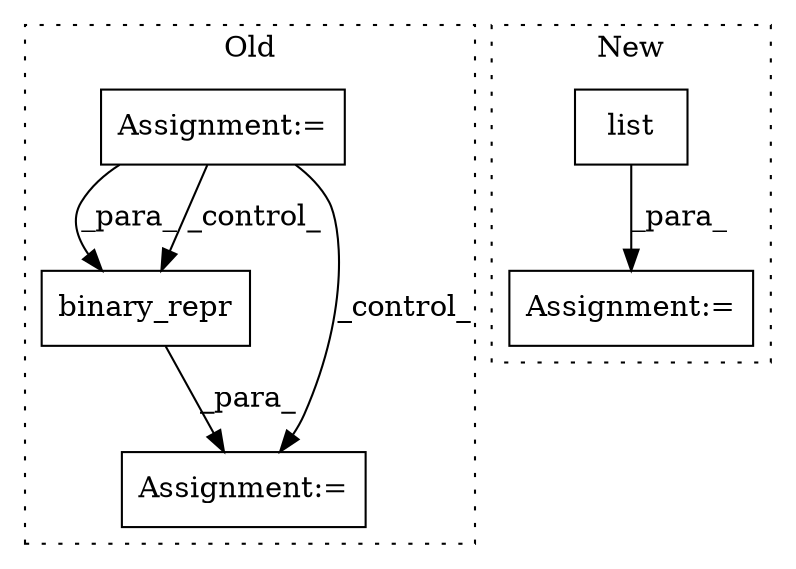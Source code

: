 digraph G {
subgraph cluster0 {
1 [label="binary_repr" a="32" s="4284,4299" l="12,1" shape="box"];
3 [label="Assignment:=" a="7" s="4183,4260" l="57,2" shape="box"];
4 [label="Assignment:=" a="7" s="4362" l="1" shape="box"];
label = "Old";
style="dotted";
}
subgraph cluster1 {
2 [label="list" a="32" s="4291,4309" l="5,1" shape="box"];
5 [label="Assignment:=" a="7" s="4284" l="35" shape="box"];
label = "New";
style="dotted";
}
1 -> 4 [label="_para_"];
2 -> 5 [label="_para_"];
3 -> 1 [label="_para_"];
3 -> 4 [label="_control_"];
3 -> 1 [label="_control_"];
}
